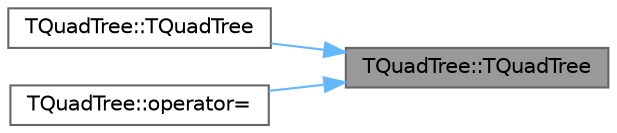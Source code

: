 digraph "TQuadTree::TQuadTree"
{
 // INTERACTIVE_SVG=YES
 // LATEX_PDF_SIZE
  bgcolor="transparent";
  edge [fontname=Helvetica,fontsize=10,labelfontname=Helvetica,labelfontsize=10];
  node [fontname=Helvetica,fontsize=10,shape=box,height=0.2,width=0.4];
  rankdir="RL";
  Node1 [id="Node000001",label="TQuadTree::TQuadTree",height=0.2,width=0.4,color="gray40", fillcolor="grey60", style="filled", fontcolor="black",tooltip="DO NOT USE."];
  Node1 -> Node2 [id="edge1_Node000001_Node000002",dir="back",color="steelblue1",style="solid",tooltip=" "];
  Node2 [id="Node000002",label="TQuadTree::TQuadTree",height=0.2,width=0.4,color="grey40", fillcolor="white", style="filled",URL="$d3/d67/classTQuadTree.html#af7de6368570faa364176bd886c8352d6",tooltip=" "];
  Node1 -> Node3 [id="edge2_Node000001_Node000003",dir="back",color="steelblue1",style="solid",tooltip=" "];
  Node3 [id="Node000003",label="TQuadTree::operator=",height=0.2,width=0.4,color="grey40", fillcolor="white", style="filled",URL="$d3/d67/classTQuadTree.html#a527a8dce5f7bed9dbe9b685acc8caa0f",tooltip=" "];
}
